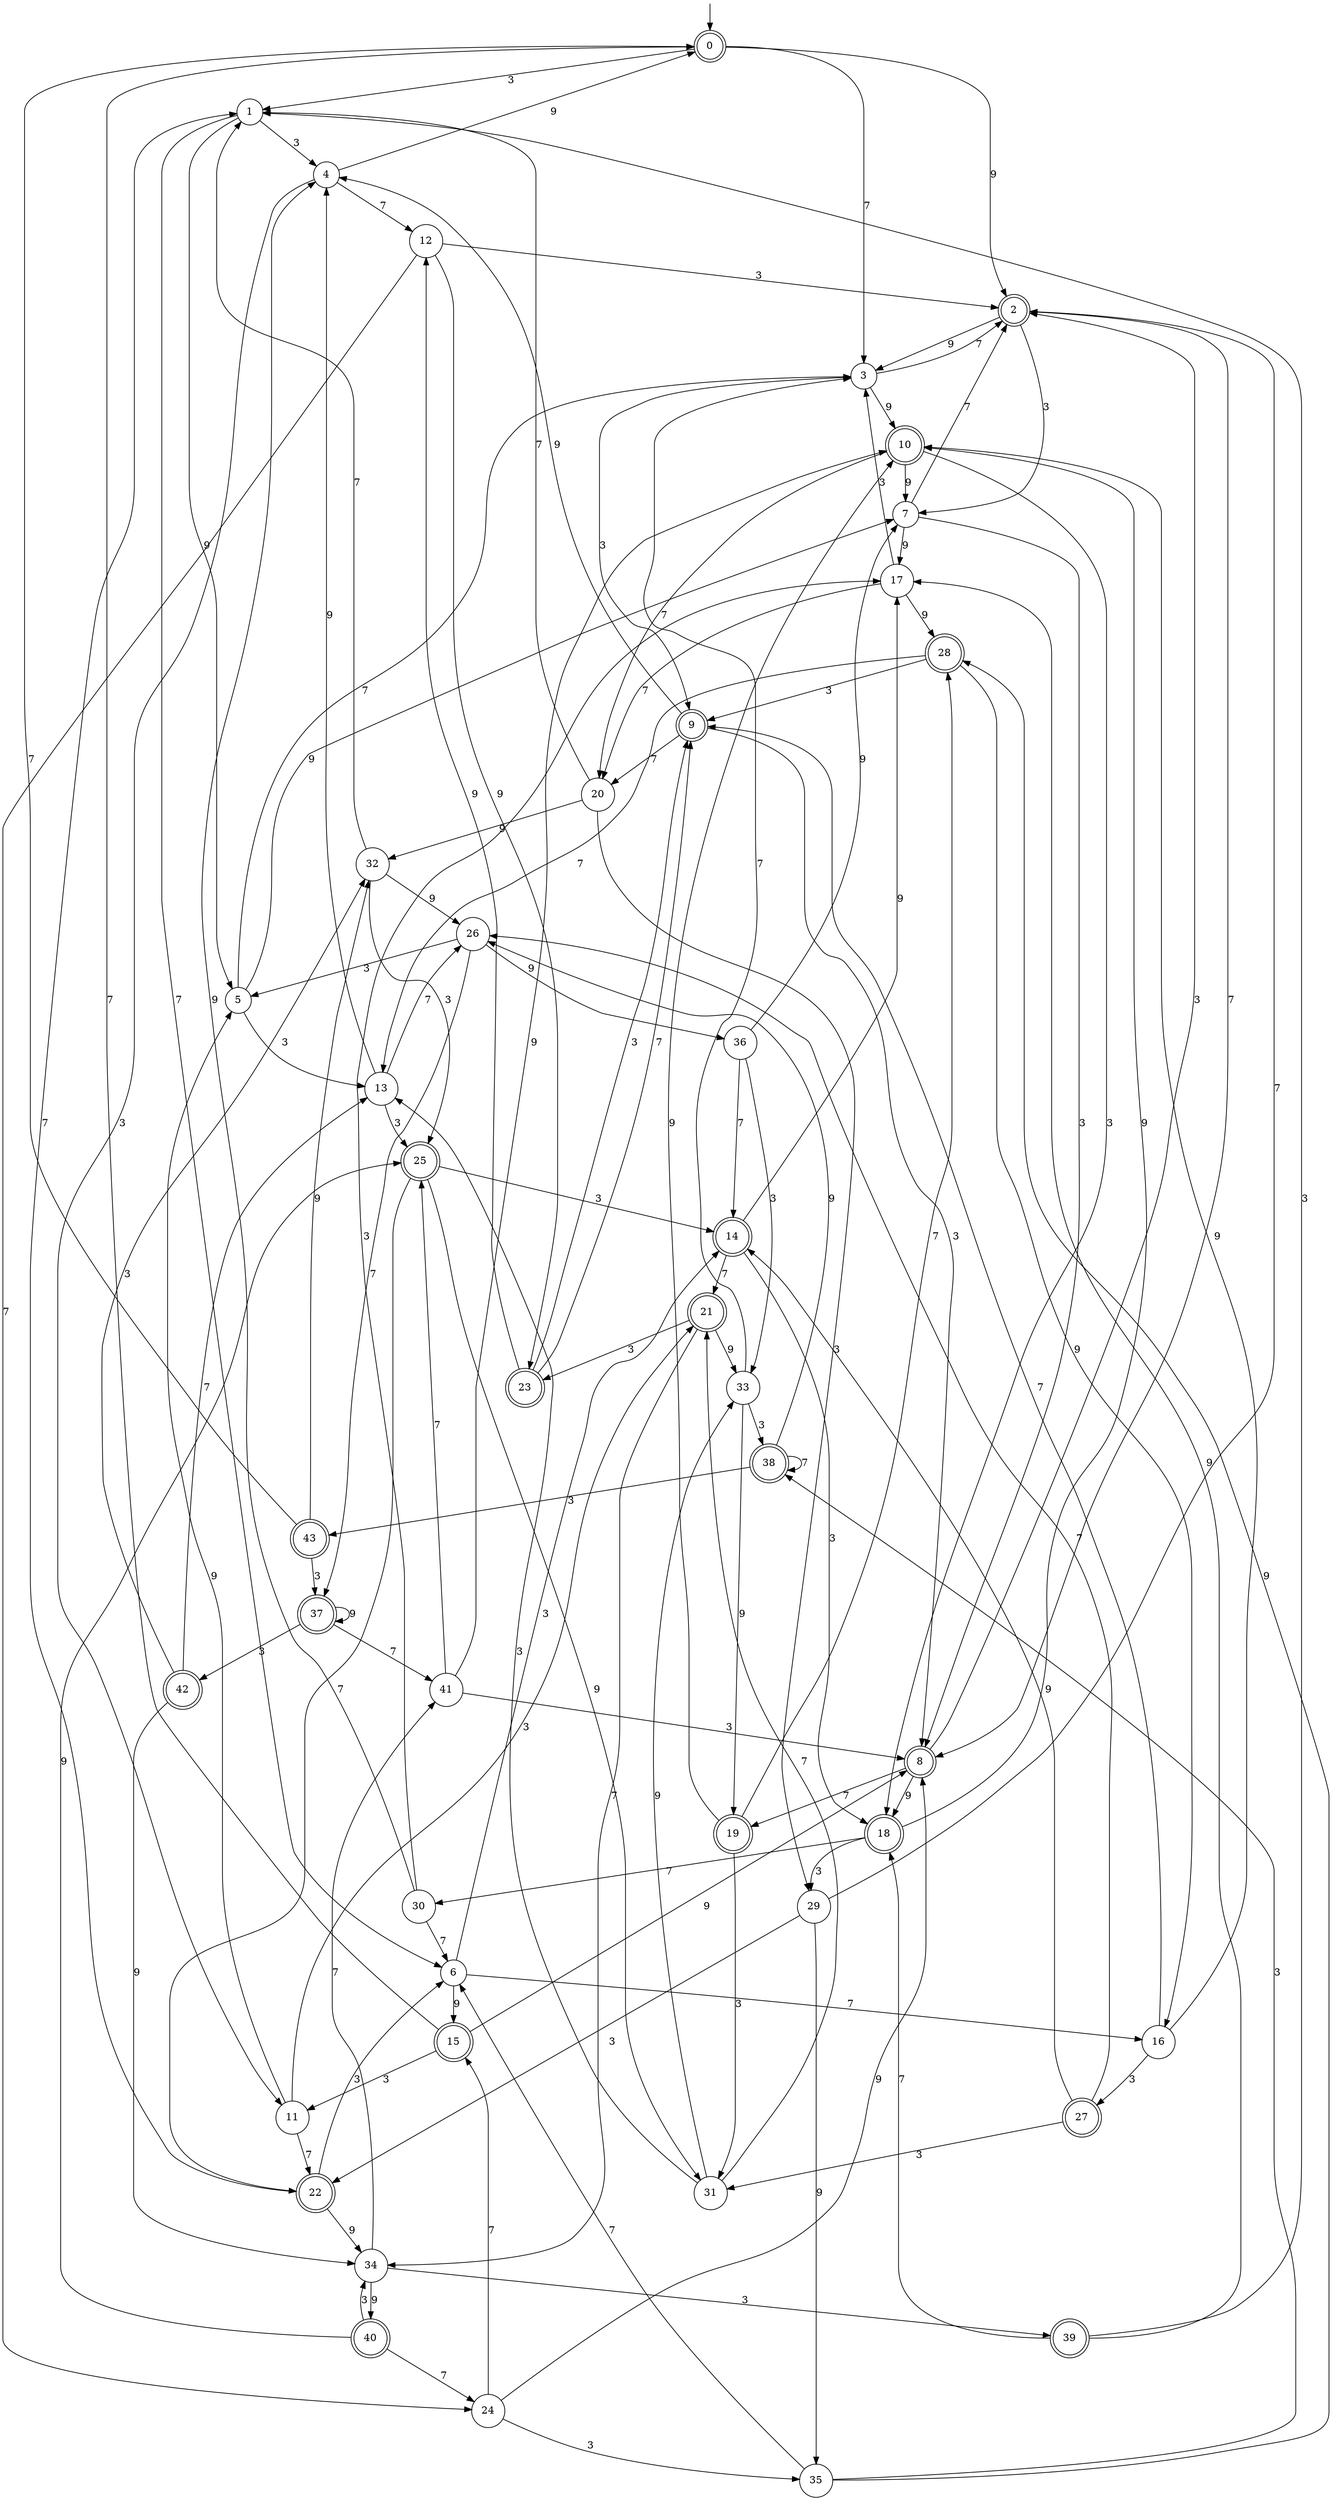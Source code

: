 digraph g {

	s0 [shape="doublecircle" label="0"];
	s1 [shape="circle" label="1"];
	s2 [shape="doublecircle" label="2"];
	s3 [shape="circle" label="3"];
	s4 [shape="circle" label="4"];
	s5 [shape="circle" label="5"];
	s6 [shape="circle" label="6"];
	s7 [shape="circle" label="7"];
	s8 [shape="doublecircle" label="8"];
	s9 [shape="doublecircle" label="9"];
	s10 [shape="doublecircle" label="10"];
	s11 [shape="circle" label="11"];
	s12 [shape="circle" label="12"];
	s13 [shape="circle" label="13"];
	s14 [shape="doublecircle" label="14"];
	s15 [shape="doublecircle" label="15"];
	s16 [shape="circle" label="16"];
	s17 [shape="circle" label="17"];
	s18 [shape="doublecircle" label="18"];
	s19 [shape="doublecircle" label="19"];
	s20 [shape="circle" label="20"];
	s21 [shape="doublecircle" label="21"];
	s22 [shape="doublecircle" label="22"];
	s23 [shape="doublecircle" label="23"];
	s24 [shape="circle" label="24"];
	s25 [shape="doublecircle" label="25"];
	s26 [shape="circle" label="26"];
	s27 [shape="doublecircle" label="27"];
	s28 [shape="doublecircle" label="28"];
	s29 [shape="circle" label="29"];
	s30 [shape="circle" label="30"];
	s31 [shape="circle" label="31"];
	s32 [shape="circle" label="32"];
	s33 [shape="circle" label="33"];
	s34 [shape="circle" label="34"];
	s35 [shape="circle" label="35"];
	s36 [shape="circle" label="36"];
	s37 [shape="doublecircle" label="37"];
	s38 [shape="doublecircle" label="38"];
	s39 [shape="doublecircle" label="39"];
	s40 [shape="doublecircle" label="40"];
	s41 [shape="circle" label="41"];
	s42 [shape="doublecircle" label="42"];
	s43 [shape="doublecircle" label="43"];
	s0 -> s1 [label="3"];
	s0 -> s2 [label="9"];
	s0 -> s3 [label="7"];
	s1 -> s4 [label="3"];
	s1 -> s5 [label="9"];
	s1 -> s6 [label="7"];
	s2 -> s7 [label="3"];
	s2 -> s3 [label="9"];
	s2 -> s8 [label="7"];
	s3 -> s9 [label="3"];
	s3 -> s10 [label="9"];
	s3 -> s2 [label="7"];
	s4 -> s11 [label="3"];
	s4 -> s0 [label="9"];
	s4 -> s12 [label="7"];
	s5 -> s13 [label="3"];
	s5 -> s7 [label="9"];
	s5 -> s3 [label="7"];
	s6 -> s14 [label="3"];
	s6 -> s15 [label="9"];
	s6 -> s16 [label="7"];
	s7 -> s8 [label="3"];
	s7 -> s17 [label="9"];
	s7 -> s2 [label="7"];
	s8 -> s2 [label="3"];
	s8 -> s18 [label="9"];
	s8 -> s19 [label="7"];
	s9 -> s8 [label="3"];
	s9 -> s4 [label="9"];
	s9 -> s20 [label="7"];
	s10 -> s18 [label="3"];
	s10 -> s7 [label="9"];
	s10 -> s20 [label="7"];
	s11 -> s21 [label="3"];
	s11 -> s5 [label="9"];
	s11 -> s22 [label="7"];
	s12 -> s2 [label="3"];
	s12 -> s23 [label="9"];
	s12 -> s24 [label="7"];
	s13 -> s25 [label="3"];
	s13 -> s4 [label="9"];
	s13 -> s26 [label="7"];
	s14 -> s18 [label="3"];
	s14 -> s17 [label="9"];
	s14 -> s21 [label="7"];
	s15 -> s11 [label="3"];
	s15 -> s8 [label="9"];
	s15 -> s0 [label="7"];
	s16 -> s27 [label="3"];
	s16 -> s10 [label="9"];
	s16 -> s9 [label="7"];
	s17 -> s3 [label="3"];
	s17 -> s28 [label="9"];
	s17 -> s20 [label="7"];
	s18 -> s29 [label="3"];
	s18 -> s10 [label="9"];
	s18 -> s30 [label="7"];
	s19 -> s31 [label="3"];
	s19 -> s10 [label="9"];
	s19 -> s28 [label="7"];
	s20 -> s29 [label="3"];
	s20 -> s32 [label="9"];
	s20 -> s1 [label="7"];
	s21 -> s23 [label="3"];
	s21 -> s33 [label="9"];
	s21 -> s34 [label="7"];
	s22 -> s6 [label="3"];
	s22 -> s34 [label="9"];
	s22 -> s1 [label="7"];
	s23 -> s9 [label="3"];
	s23 -> s12 [label="9"];
	s23 -> s9 [label="7"];
	s24 -> s35 [label="3"];
	s24 -> s8 [label="9"];
	s24 -> s15 [label="7"];
	s25 -> s14 [label="3"];
	s25 -> s31 [label="9"];
	s25 -> s22 [label="7"];
	s26 -> s5 [label="3"];
	s26 -> s36 [label="9"];
	s26 -> s37 [label="7"];
	s27 -> s31 [label="3"];
	s27 -> s14 [label="9"];
	s27 -> s26 [label="7"];
	s28 -> s9 [label="3"];
	s28 -> s16 [label="9"];
	s28 -> s13 [label="7"];
	s29 -> s22 [label="3"];
	s29 -> s35 [label="9"];
	s29 -> s2 [label="7"];
	s30 -> s17 [label="3"];
	s30 -> s4 [label="9"];
	s30 -> s6 [label="7"];
	s31 -> s13 [label="3"];
	s31 -> s33 [label="9"];
	s31 -> s21 [label="7"];
	s32 -> s25 [label="3"];
	s32 -> s26 [label="9"];
	s32 -> s1 [label="7"];
	s33 -> s38 [label="3"];
	s33 -> s19 [label="9"];
	s33 -> s3 [label="7"];
	s34 -> s39 [label="3"];
	s34 -> s40 [label="9"];
	s34 -> s41 [label="7"];
	s35 -> s38 [label="3"];
	s35 -> s28 [label="9"];
	s35 -> s6 [label="7"];
	s36 -> s33 [label="3"];
	s36 -> s7 [label="9"];
	s36 -> s14 [label="7"];
	s37 -> s42 [label="3"];
	s37 -> s37 [label="9"];
	s37 -> s41 [label="7"];
	s38 -> s43 [label="3"];
	s38 -> s26 [label="9"];
	s38 -> s38 [label="7"];
	s39 -> s1 [label="3"];
	s39 -> s17 [label="9"];
	s39 -> s18 [label="7"];
	s40 -> s34 [label="3"];
	s40 -> s25 [label="9"];
	s40 -> s24 [label="7"];
	s41 -> s8 [label="3"];
	s41 -> s10 [label="9"];
	s41 -> s25 [label="7"];
	s42 -> s32 [label="3"];
	s42 -> s34 [label="9"];
	s42 -> s13 [label="7"];
	s43 -> s37 [label="3"];
	s43 -> s32 [label="9"];
	s43 -> s0 [label="7"];

__start0 [label="" shape="none" width="0" height="0"];
__start0 -> s0;

}
